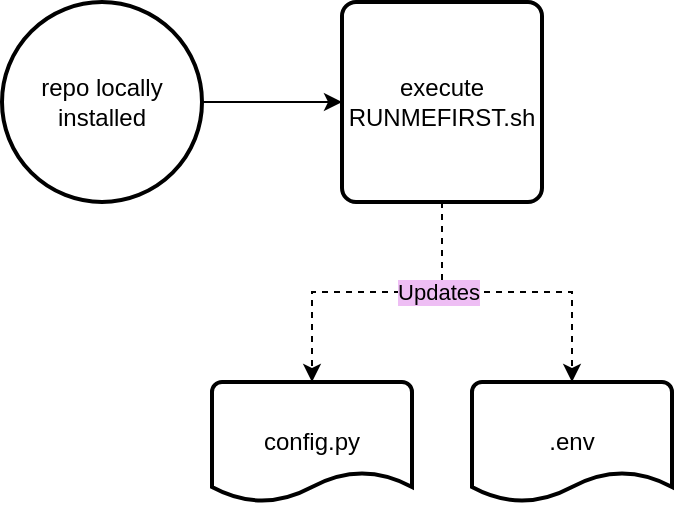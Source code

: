 <mxfile version="23.0.0" type="github" pages="2">
  <diagram name="Page-1" id="csNKROTMpLTAjLFFiV4P">
    <mxGraphModel dx="1018" dy="553" grid="1" gridSize="10" guides="1" tooltips="1" connect="1" arrows="1" fold="1" page="1" pageScale="1" pageWidth="850" pageHeight="1100" math="0" shadow="0">
      <root>
        <mxCell id="0" />
        <mxCell id="1" parent="0" />
        <mxCell id="QuyA2ZuFfsk4fhcYd_FC-1" value="" style="edgeStyle=elbowEdgeStyle;rounded=0;orthogonalLoop=1;jettySize=auto;html=1;elbow=vertical;spacing=10;" edge="1" parent="1" source="QuyA2ZuFfsk4fhcYd_FC-2" target="QuyA2ZuFfsk4fhcYd_FC-6">
          <mxGeometry relative="1" as="geometry">
            <mxPoint x="290" y="160" as="targetPoint" />
          </mxGeometry>
        </mxCell>
        <mxCell id="QuyA2ZuFfsk4fhcYd_FC-2" value="repo locally installed&lt;br&gt;" style="strokeWidth=2;html=1;shape=mxgraph.flowchart.start_2;whiteSpace=wrap;spacing=10;" vertex="1" parent="1">
          <mxGeometry x="80" y="90" width="100" height="100" as="geometry" />
        </mxCell>
        <mxCell id="QuyA2ZuFfsk4fhcYd_FC-3" style="edgeStyle=orthogonalEdgeStyle;rounded=0;orthogonalLoop=1;jettySize=auto;html=1;dashed=1;spacing=10;" edge="1" parent="1" source="QuyA2ZuFfsk4fhcYd_FC-6" target="QuyA2ZuFfsk4fhcYd_FC-8">
          <mxGeometry relative="1" as="geometry" />
        </mxCell>
        <mxCell id="QuyA2ZuFfsk4fhcYd_FC-4" style="edgeStyle=orthogonalEdgeStyle;rounded=0;orthogonalLoop=1;jettySize=auto;html=1;dashed=1;spacing=10;" edge="1" parent="1" source="QuyA2ZuFfsk4fhcYd_FC-6" target="QuyA2ZuFfsk4fhcYd_FC-9">
          <mxGeometry relative="1" as="geometry" />
        </mxCell>
        <mxCell id="QuyA2ZuFfsk4fhcYd_FC-5" value="Updates" style="edgeLabel;html=1;align=center;verticalAlign=middle;resizable=0;points=[];spacingRight=4;spacing=10;labelBackgroundColor=#eebef4;" connectable="0" vertex="1" parent="QuyA2ZuFfsk4fhcYd_FC-4">
          <mxGeometry x="-0.415" relative="1" as="geometry">
            <mxPoint as="offset" />
          </mxGeometry>
        </mxCell>
        <mxCell id="QuyA2ZuFfsk4fhcYd_FC-6" value="execute RUNMEFIRST.sh" style="rounded=1;whiteSpace=wrap;html=1;absoluteArcSize=1;arcSize=14;strokeWidth=2;spacing=10;" vertex="1" parent="1">
          <mxGeometry x="250" y="90" width="100" height="100" as="geometry" />
        </mxCell>
        <mxCell id="QuyA2ZuFfsk4fhcYd_FC-7" value="" style="group;spacing=10;" connectable="0" vertex="1" parent="1">
          <mxGeometry x="185" y="280" width="230" height="60" as="geometry" />
        </mxCell>
        <mxCell id="QuyA2ZuFfsk4fhcYd_FC-8" value=".env" style="strokeWidth=2;html=1;shape=mxgraph.flowchart.document2;whiteSpace=wrap;size=0.25;spacing=10;" vertex="1" parent="QuyA2ZuFfsk4fhcYd_FC-7">
          <mxGeometry x="130" width="100" height="60" as="geometry" />
        </mxCell>
        <mxCell id="QuyA2ZuFfsk4fhcYd_FC-9" value="config.py" style="strokeWidth=2;html=1;shape=mxgraph.flowchart.document2;whiteSpace=wrap;size=0.25;spacing=10;" vertex="1" parent="QuyA2ZuFfsk4fhcYd_FC-7">
          <mxGeometry width="100" height="60" as="geometry" />
        </mxCell>
      </root>
    </mxGraphModel>
  </diagram>
  <diagram name="playlist process" id="G6XXLA106h_w7RU2fjvx">
    <mxGraphModel grid="1" page="1" gridSize="10" guides="1" tooltips="1" connect="1" arrows="1" fold="1" pageScale="1" pageWidth="850" pageHeight="1100" math="0" shadow="0">
      <root>
        <mxCell id="0" />
        <mxCell id="1" parent="0" />
        <mxCell id="7g-1DmuyMUT9Fnnjx7ss-1" value="" style="shape=image;verticalLabelPosition=bottom;labelBackgroundColor=default;verticalAlign=top;aspect=fixed;imageAspect=0;image=https://upload.wikimedia.org/wikipedia/commons/thumb/8/84/Spotify_icon.svg/1982px-Spotify_icon.svg.png;" vertex="1" parent="1">
          <mxGeometry x="80" y="60" width="87.15" height="90" as="geometry" />
        </mxCell>
        <mxCell id="7g-1DmuyMUT9Fnnjx7ss-4" value="Liked Songs" style="rounded=0;whiteSpace=wrap;html=1;fillColor=#1ed760;opacity=70;" vertex="1" parent="1">
          <mxGeometry x="40" y="220" width="120" height="60" as="geometry" />
        </mxCell>
        <mxCell id="7g-1DmuyMUT9Fnnjx7ss-5" value="in beta" style="rounded=0;whiteSpace=wrap;html=1;fillColor=#1ed760;opacity=70;" vertex="1" parent="1">
          <mxGeometry x="176.42" y="220" width="120" height="60" as="geometry" />
        </mxCell>
        <mxCell id="7g-1DmuyMUT9Fnnjx7ss-6" value="Queued" style="rounded=0;whiteSpace=wrap;html=1;fillColor=#1ed760;opacity=70;" vertex="1" parent="1">
          <mxGeometry x="306.42" y="220" width="120" height="60" as="geometry" />
        </mxCell>
        <mxCell id="7g-1DmuyMUT9Fnnjx7ss-7" value="Shazam Tracks" style="rounded=0;whiteSpace=wrap;html=1;fillColor=#1ed760;opacity=70;" vertex="1" parent="1">
          <mxGeometry x="176.42" y="300" width="120" height="60" as="geometry" />
        </mxCell>
        <mxCell id="7g-1DmuyMUT9Fnnjx7ss-8" value="" style="shape=image;verticalLabelPosition=bottom;labelBackgroundColor=default;verticalAlign=top;aspect=fixed;imageAspect=0;image=https://cdn2.iconfinder.com/data/icons/social-icon-3/512/social_style_3_lastfm-512.png;" vertex="1" parent="1">
          <mxGeometry x="570" y="50" width="72" height="72" as="geometry" />
        </mxCell>
        <mxCell id="7g-1DmuyMUT9Fnnjx7ss-9" value="" style="rounded=0;whiteSpace=wrap;html=1;fillColor=#1ed760;opacity=70;" vertex="1" parent="1">
          <mxGeometry x="200" y="560" width="120" height="60" as="geometry" />
        </mxCell>
        <mxCell id="7g-1DmuyMUT9Fnnjx7ss-22" value="" style="group;movable=0;resizable=0;rotatable=0;deletable=0;editable=0;locked=1;connectable=0;" connectable="0" vertex="1" parent="1">
          <mxGeometry x="53.58" y="-220" width="456.42" height="200" as="geometry" />
        </mxCell>
        <mxCell id="7g-1DmuyMUT9Fnnjx7ss-20" value="" style="shape=note;whiteSpace=wrap;html=1;backgroundOutline=1;fontColor=#000000;darkOpacity=0.05;fillColor=#FFF9B2;strokeColor=none;fillStyle=solid;direction=west;gradientDirection=north;gradientColor=#FFF2A1;shadow=1;size=20;pointerEvents=1;" vertex="1" parent="7g-1DmuyMUT9Fnnjx7ss-22">
          <mxGeometry width="456.42" height="200" as="geometry" />
        </mxCell>
        <mxCell id="7g-1DmuyMUT9Fnnjx7ss-21" value="Key Spotify Playlist" style="rounded=0;whiteSpace=wrap;html=1;fillColor=#1ed760;opacity=70;" vertex="1" parent="7g-1DmuyMUT9Fnnjx7ss-22">
          <mxGeometry x="26.42" y="20" width="120" height="60" as="geometry" />
        </mxCell>
      </root>
    </mxGraphModel>
  </diagram>
</mxfile>
